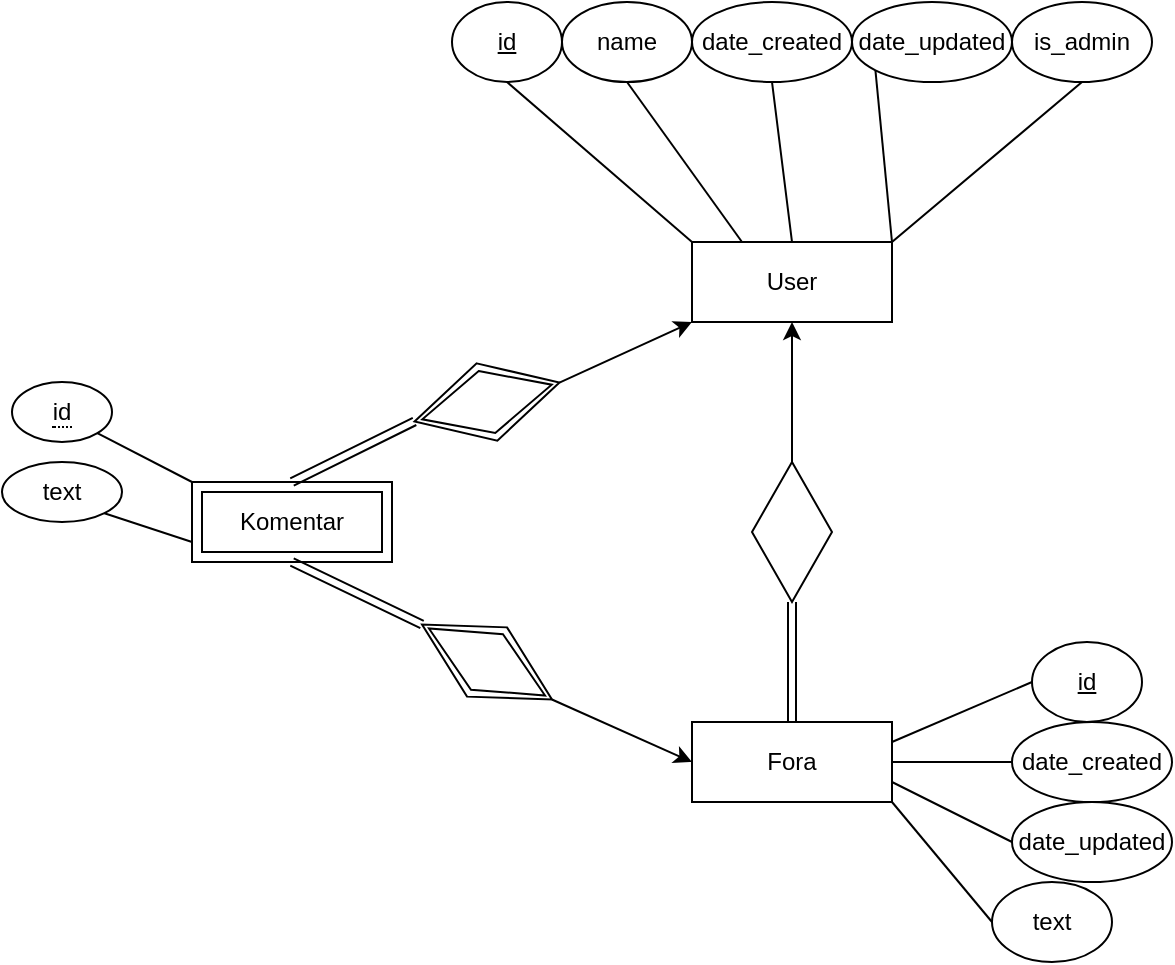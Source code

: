 <mxfile version="18.0.5" type="device"><diagram id="yRwRD8JSU9vFtUZBtXFp" name="Page-1"><mxGraphModel dx="782" dy="706" grid="1" gridSize="10" guides="1" tooltips="1" connect="1" arrows="1" fold="1" page="1" pageScale="1" pageWidth="850" pageHeight="1100" math="0" shadow="0"><root><mxCell id="0"/><mxCell id="1" parent="0"/><mxCell id="cOzNvEyCZWFmMlA-BJBz-1" value="User" style="whiteSpace=wrap;html=1;align=center;" parent="1" vertex="1"><mxGeometry x="360" y="380" width="100" height="40" as="geometry"/></mxCell><mxCell id="cOzNvEyCZWFmMlA-BJBz-2" value="name" style="ellipse;whiteSpace=wrap;html=1;align=center;" parent="1" vertex="1"><mxGeometry x="295" y="260" width="65" height="40" as="geometry"/></mxCell><mxCell id="cOzNvEyCZWFmMlA-BJBz-3" value="id" style="ellipse;whiteSpace=wrap;html=1;align=center;fontStyle=4;" parent="1" vertex="1"><mxGeometry x="240" y="260" width="55" height="40" as="geometry"/></mxCell><mxCell id="cOzNvEyCZWFmMlA-BJBz-4" value="date_created" style="ellipse;whiteSpace=wrap;html=1;align=center;" parent="1" vertex="1"><mxGeometry x="360" y="260" width="80" height="40" as="geometry"/></mxCell><mxCell id="cOzNvEyCZWFmMlA-BJBz-5" value="date_updated" style="ellipse;whiteSpace=wrap;html=1;align=center;" parent="1" vertex="1"><mxGeometry x="440" y="260" width="80" height="40" as="geometry"/></mxCell><mxCell id="cOzNvEyCZWFmMlA-BJBz-7" value="" style="endArrow=none;html=1;rounded=0;exitX=0.5;exitY=1;exitDx=0;exitDy=0;entryX=0;entryY=0;entryDx=0;entryDy=0;" parent="1" source="cOzNvEyCZWFmMlA-BJBz-3" target="cOzNvEyCZWFmMlA-BJBz-1" edge="1"><mxGeometry relative="1" as="geometry"><mxPoint x="320" y="360" as="sourcePoint"/><mxPoint x="480" y="360" as="targetPoint"/></mxGeometry></mxCell><mxCell id="cOzNvEyCZWFmMlA-BJBz-8" value="" style="endArrow=none;html=1;rounded=0;exitX=0.25;exitY=0;exitDx=0;exitDy=0;entryX=0.5;entryY=1;entryDx=0;entryDy=0;" parent="1" source="cOzNvEyCZWFmMlA-BJBz-1" target="cOzNvEyCZWFmMlA-BJBz-2" edge="1"><mxGeometry relative="1" as="geometry"><mxPoint x="297.5" y="310" as="sourcePoint"/><mxPoint x="360" y="350" as="targetPoint"/></mxGeometry></mxCell><mxCell id="cOzNvEyCZWFmMlA-BJBz-9" value="" style="endArrow=none;html=1;rounded=0;exitX=0.5;exitY=0;exitDx=0;exitDy=0;entryX=0.5;entryY=1;entryDx=0;entryDy=0;" parent="1" source="cOzNvEyCZWFmMlA-BJBz-1" target="cOzNvEyCZWFmMlA-BJBz-4" edge="1"><mxGeometry relative="1" as="geometry"><mxPoint x="307.5" y="320" as="sourcePoint"/><mxPoint x="370" y="360" as="targetPoint"/></mxGeometry></mxCell><mxCell id="cOzNvEyCZWFmMlA-BJBz-10" value="" style="endArrow=none;html=1;rounded=0;exitX=1;exitY=0;exitDx=0;exitDy=0;entryX=0;entryY=1;entryDx=0;entryDy=0;" parent="1" source="cOzNvEyCZWFmMlA-BJBz-1" target="cOzNvEyCZWFmMlA-BJBz-5" edge="1"><mxGeometry relative="1" as="geometry"><mxPoint x="317.5" y="330" as="sourcePoint"/><mxPoint x="380" y="370" as="targetPoint"/></mxGeometry></mxCell><mxCell id="cOzNvEyCZWFmMlA-BJBz-11" value="Fora" style="whiteSpace=wrap;html=1;align=center;" parent="1" vertex="1"><mxGeometry x="360" y="620" width="100" height="40" as="geometry"/></mxCell><mxCell id="cOzNvEyCZWFmMlA-BJBz-12" value="id" style="ellipse;whiteSpace=wrap;html=1;align=center;fontStyle=4;" parent="1" vertex="1"><mxGeometry x="530" y="580" width="55" height="40" as="geometry"/></mxCell><mxCell id="cOzNvEyCZWFmMlA-BJBz-13" value="date_created" style="ellipse;whiteSpace=wrap;html=1;align=center;" parent="1" vertex="1"><mxGeometry x="520" y="620" width="80" height="40" as="geometry"/></mxCell><mxCell id="cOzNvEyCZWFmMlA-BJBz-14" value="date_updated" style="ellipse;whiteSpace=wrap;html=1;align=center;" parent="1" vertex="1"><mxGeometry x="520" y="660" width="80" height="40" as="geometry"/></mxCell><mxCell id="cOzNvEyCZWFmMlA-BJBz-15" value="" style="endArrow=none;html=1;rounded=0;entryX=0;entryY=0.5;entryDx=0;entryDy=0;exitX=1;exitY=0.25;exitDx=0;exitDy=0;" parent="1" source="cOzNvEyCZWFmMlA-BJBz-11" target="cOzNvEyCZWFmMlA-BJBz-12" edge="1"><mxGeometry relative="1" as="geometry"><mxPoint x="320" y="580" as="sourcePoint"/><mxPoint x="480" y="580" as="targetPoint"/></mxGeometry></mxCell><mxCell id="cOzNvEyCZWFmMlA-BJBz-16" value="" style="endArrow=none;html=1;rounded=0;entryX=0;entryY=0.5;entryDx=0;entryDy=0;exitX=1;exitY=0.5;exitDx=0;exitDy=0;" parent="1" source="cOzNvEyCZWFmMlA-BJBz-11" target="cOzNvEyCZWFmMlA-BJBz-13" edge="1"><mxGeometry relative="1" as="geometry"><mxPoint x="320" y="580" as="sourcePoint"/><mxPoint x="480" y="580" as="targetPoint"/></mxGeometry></mxCell><mxCell id="cOzNvEyCZWFmMlA-BJBz-17" value="" style="endArrow=none;html=1;rounded=0;entryX=0;entryY=0.5;entryDx=0;entryDy=0;exitX=1;exitY=0.75;exitDx=0;exitDy=0;" parent="1" source="cOzNvEyCZWFmMlA-BJBz-11" target="cOzNvEyCZWFmMlA-BJBz-14" edge="1"><mxGeometry relative="1" as="geometry"><mxPoint x="315" y="580" as="sourcePoint"/><mxPoint x="475" y="580" as="targetPoint"/></mxGeometry></mxCell><mxCell id="cOzNvEyCZWFmMlA-BJBz-18" value="text" style="ellipse;whiteSpace=wrap;html=1;align=center;" parent="1" vertex="1"><mxGeometry x="510" y="700" width="60" height="40" as="geometry"/></mxCell><mxCell id="cOzNvEyCZWFmMlA-BJBz-19" value="" style="endArrow=none;html=1;rounded=0;entryX=0;entryY=0.5;entryDx=0;entryDy=0;exitX=1;exitY=1;exitDx=0;exitDy=0;" parent="1" source="cOzNvEyCZWFmMlA-BJBz-11" target="cOzNvEyCZWFmMlA-BJBz-18" edge="1"><mxGeometry relative="1" as="geometry"><mxPoint x="320" y="580" as="sourcePoint"/><mxPoint x="480" y="580" as="targetPoint"/></mxGeometry></mxCell><mxCell id="cOzNvEyCZWFmMlA-BJBz-20" value="" style="shape=rhombus;perimeter=rhombusPerimeter;whiteSpace=wrap;html=1;align=center;" parent="1" vertex="1"><mxGeometry x="390" y="490" width="40" height="70" as="geometry"/></mxCell><mxCell id="cOzNvEyCZWFmMlA-BJBz-21" value="" style="endArrow=none;html=1;rounded=0;entryX=0.5;entryY=1;entryDx=0;entryDy=0;exitX=0.5;exitY=0;exitDx=0;exitDy=0;shape=link;" parent="1" source="cOzNvEyCZWFmMlA-BJBz-11" target="cOzNvEyCZWFmMlA-BJBz-20" edge="1"><mxGeometry relative="1" as="geometry"><mxPoint x="320" y="580" as="sourcePoint"/><mxPoint x="480" y="580" as="targetPoint"/></mxGeometry></mxCell><mxCell id="cOzNvEyCZWFmMlA-BJBz-22" value="" style="endArrow=classic;html=1;rounded=0;entryX=0.5;entryY=1;entryDx=0;entryDy=0;exitX=0.5;exitY=0;exitDx=0;exitDy=0;endFill=1;" parent="1" source="cOzNvEyCZWFmMlA-BJBz-20" target="cOzNvEyCZWFmMlA-BJBz-1" edge="1"><mxGeometry relative="1" as="geometry"><mxPoint x="320" y="580" as="sourcePoint"/><mxPoint x="480" y="580" as="targetPoint"/></mxGeometry></mxCell><mxCell id="cOzNvEyCZWFmMlA-BJBz-23" value="is_admin" style="ellipse;whiteSpace=wrap;html=1;align=center;" parent="1" vertex="1"><mxGeometry x="520" y="260" width="70" height="40" as="geometry"/></mxCell><mxCell id="cOzNvEyCZWFmMlA-BJBz-24" value="" style="endArrow=none;html=1;rounded=0;exitX=1;exitY=0;exitDx=0;exitDy=0;entryX=0.5;entryY=1;entryDx=0;entryDy=0;" parent="1" source="cOzNvEyCZWFmMlA-BJBz-1" target="cOzNvEyCZWFmMlA-BJBz-23" edge="1"><mxGeometry relative="1" as="geometry"><mxPoint x="470" y="390" as="sourcePoint"/><mxPoint x="461.716" y="304.142" as="targetPoint"/></mxGeometry></mxCell><mxCell id="cOzNvEyCZWFmMlA-BJBz-25" value="Komentar" style="shape=ext;margin=3;double=1;whiteSpace=wrap;html=1;align=center;" parent="1" vertex="1"><mxGeometry x="110" y="500" width="100" height="40" as="geometry"/></mxCell><mxCell id="cOzNvEyCZWFmMlA-BJBz-26" value="" style="shape=rhombus;double=1;perimeter=rhombusPerimeter;whiteSpace=wrap;html=1;align=center;rotation=30;" parent="1" vertex="1"><mxGeometry x="220" y="570" width="75" height="40" as="geometry"/></mxCell><mxCell id="cOzNvEyCZWFmMlA-BJBz-27" value="" style="endArrow=none;html=1;rounded=0;shape=link;entryX=0;entryY=0.5;entryDx=0;entryDy=0;exitX=0.5;exitY=1;exitDx=0;exitDy=0;" parent="1" source="cOzNvEyCZWFmMlA-BJBz-25" target="cOzNvEyCZWFmMlA-BJBz-26" edge="1"><mxGeometry relative="1" as="geometry"><mxPoint x="320" y="580" as="sourcePoint"/><mxPoint x="480" y="580" as="targetPoint"/></mxGeometry></mxCell><mxCell id="cOzNvEyCZWFmMlA-BJBz-28" value="" style="endArrow=classic;html=1;rounded=0;exitX=1;exitY=0.5;exitDx=0;exitDy=0;entryX=0;entryY=0.5;entryDx=0;entryDy=0;endFill=1;" parent="1" source="cOzNvEyCZWFmMlA-BJBz-26" target="cOzNvEyCZWFmMlA-BJBz-11" edge="1"><mxGeometry relative="1" as="geometry"><mxPoint x="320" y="580" as="sourcePoint"/><mxPoint x="480" y="580" as="targetPoint"/></mxGeometry></mxCell><mxCell id="cOzNvEyCZWFmMlA-BJBz-29" value="" style="shape=rhombus;double=1;perimeter=rhombusPerimeter;whiteSpace=wrap;html=1;align=center;rotation=-15;" parent="1" vertex="1"><mxGeometry x="220" y="440" width="75" height="40" as="geometry"/></mxCell><mxCell id="cOzNvEyCZWFmMlA-BJBz-30" value="" style="endArrow=none;html=1;rounded=0;shape=link;entryX=0;entryY=0.5;entryDx=0;entryDy=0;exitX=0.5;exitY=0;exitDx=0;exitDy=0;" parent="1" source="cOzNvEyCZWFmMlA-BJBz-25" target="cOzNvEyCZWFmMlA-BJBz-29" edge="1"><mxGeometry relative="1" as="geometry"><mxPoint x="140" y="390" as="sourcePoint"/><mxPoint x="460" y="430" as="targetPoint"/></mxGeometry></mxCell><mxCell id="cOzNvEyCZWFmMlA-BJBz-31" value="" style="endArrow=classic;html=1;rounded=0;exitX=1;exitY=0.5;exitDx=0;exitDy=0;entryX=0;entryY=1;entryDx=0;entryDy=0;endFill=1;" parent="1" source="cOzNvEyCZWFmMlA-BJBz-29" target="cOzNvEyCZWFmMlA-BJBz-1" edge="1"><mxGeometry relative="1" as="geometry"><mxPoint x="300" y="430" as="sourcePoint"/><mxPoint x="340" y="490" as="targetPoint"/></mxGeometry></mxCell><mxCell id="cOzNvEyCZWFmMlA-BJBz-32" value="&lt;span style=&quot;border-bottom: 1px dotted&quot;&gt;id&lt;/span&gt;" style="ellipse;whiteSpace=wrap;html=1;align=center;" parent="1" vertex="1"><mxGeometry x="20" y="450" width="50" height="30" as="geometry"/></mxCell><mxCell id="cOzNvEyCZWFmMlA-BJBz-33" value="" style="endArrow=none;html=1;rounded=0;exitX=1;exitY=1;exitDx=0;exitDy=0;entryX=0;entryY=0;entryDx=0;entryDy=0;" parent="1" source="cOzNvEyCZWFmMlA-BJBz-32" target="cOzNvEyCZWFmMlA-BJBz-25" edge="1"><mxGeometry relative="1" as="geometry"><mxPoint x="320" y="580" as="sourcePoint"/><mxPoint x="480" y="580" as="targetPoint"/></mxGeometry></mxCell><mxCell id="cOzNvEyCZWFmMlA-BJBz-34" value="text" style="ellipse;whiteSpace=wrap;html=1;align=center;" parent="1" vertex="1"><mxGeometry x="15" y="490" width="60" height="30" as="geometry"/></mxCell><mxCell id="cOzNvEyCZWFmMlA-BJBz-35" value="" style="endArrow=none;html=1;rounded=0;exitX=1;exitY=1;exitDx=0;exitDy=0;entryX=0;entryY=0.75;entryDx=0;entryDy=0;" parent="1" source="cOzNvEyCZWFmMlA-BJBz-34" target="cOzNvEyCZWFmMlA-BJBz-25" edge="1"><mxGeometry relative="1" as="geometry"><mxPoint x="300" y="580" as="sourcePoint"/><mxPoint x="460" y="580" as="targetPoint"/></mxGeometry></mxCell></root></mxGraphModel></diagram></mxfile>